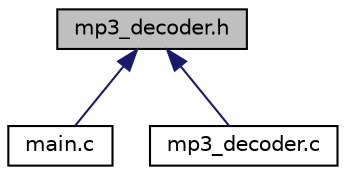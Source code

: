 digraph "mp3_decoder.h"
{
  edge [fontname="Helvetica",fontsize="10",labelfontname="Helvetica",labelfontsize="10"];
  node [fontname="Helvetica",fontsize="10",shape=record];
  Node1 [label="mp3_decoder.h",height=0.2,width=0.4,color="black", fillcolor="grey75", style="filled", fontcolor="black"];
  Node1 -> Node2 [dir="back",color="midnightblue",fontsize="10",style="solid",fontname="Helvetica"];
  Node2 [label="main.c",height=0.2,width=0.4,color="black", fillcolor="white", style="filled",URL="$main_8c.html",tooltip="Código - Cliente del servidor Cerebro. Recibe audio y lo envía por SPI para reproducirlo. "];
  Node1 -> Node3 [dir="back",color="midnightblue",fontsize="10",style="solid",fontname="Helvetica"];
  Node3 [label="mp3_decoder.c",height=0.2,width=0.4,color="black", fillcolor="white", style="filled",URL="$mp3__decoder_8c.html",tooltip="Código - Comunicación con el módulo VS1003. "];
}
